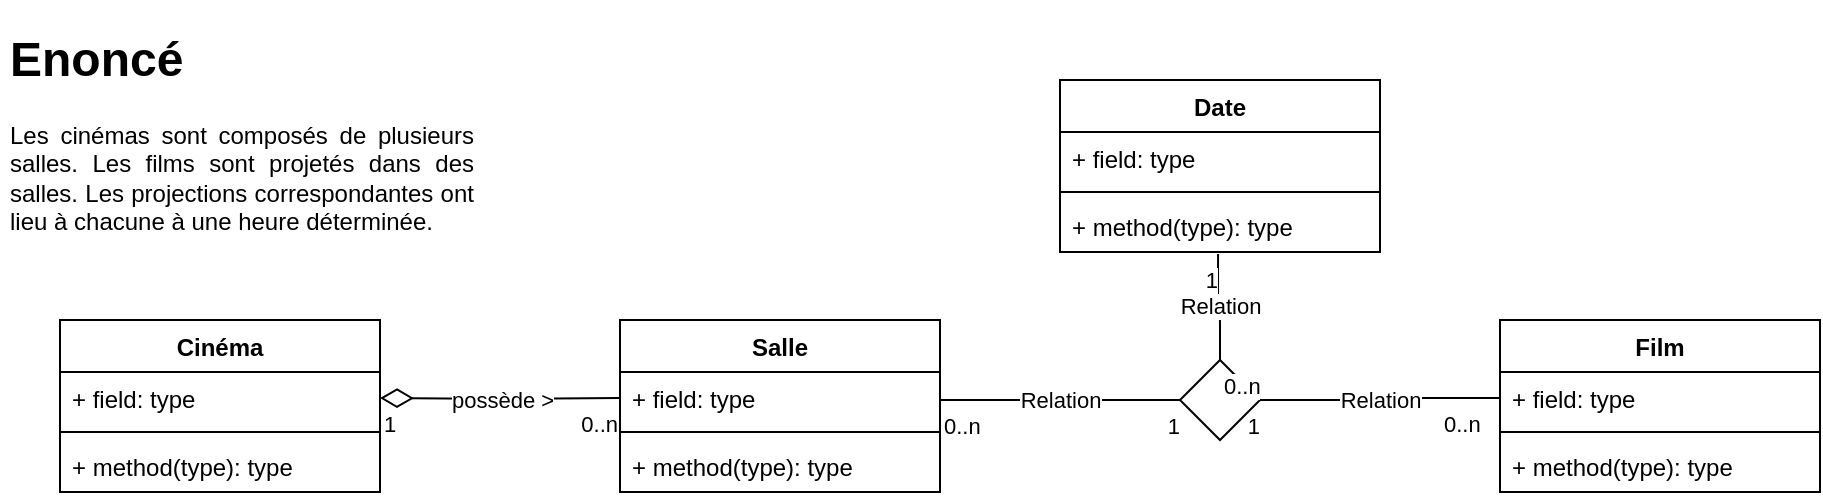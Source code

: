 <mxfile version="13.10.9" type="github">
  <diagram id="NFxC5zPbrpt9f5XWRU-4" name="Page-1">
    <mxGraphModel dx="1038" dy="575" grid="1" gridSize="10" guides="1" tooltips="1" connect="1" arrows="1" fold="1" page="1" pageScale="1" pageWidth="827" pageHeight="1169" math="0" shadow="0">
      <root>
        <mxCell id="0" />
        <mxCell id="1" parent="0" />
        <mxCell id="BptboQ15g9QgtaeplqdK-1" value="&lt;h1&gt;Enoncé&lt;/h1&gt;&lt;p align=&quot;justify&quot;&gt;Les cinémas sont composés de plusieurs salles. Les films sont projetés dans des salles. Les projections correspondantes ont lieu à chacune à une heure déterminée.&lt;/p&gt;" style="text;html=1;strokeColor=none;fillColor=none;spacing=5;spacingTop=-20;whiteSpace=wrap;overflow=hidden;rounded=0;" vertex="1" parent="1">
          <mxGeometry x="10" y="10" width="240" height="120" as="geometry" />
        </mxCell>
        <mxCell id="BptboQ15g9QgtaeplqdK-2" value="Cinéma" style="swimlane;fontStyle=1;align=center;verticalAlign=top;childLayout=stackLayout;horizontal=1;startSize=26;horizontalStack=0;resizeParent=1;resizeParentMax=0;resizeLast=0;collapsible=1;marginBottom=0;" vertex="1" parent="1">
          <mxGeometry x="40" y="160" width="160" height="86" as="geometry" />
        </mxCell>
        <mxCell id="BptboQ15g9QgtaeplqdK-3" value="+ field: type" style="text;strokeColor=none;fillColor=none;align=left;verticalAlign=top;spacingLeft=4;spacingRight=4;overflow=hidden;rotatable=0;points=[[0,0.5],[1,0.5]];portConstraint=eastwest;" vertex="1" parent="BptboQ15g9QgtaeplqdK-2">
          <mxGeometry y="26" width="160" height="26" as="geometry" />
        </mxCell>
        <mxCell id="BptboQ15g9QgtaeplqdK-4" value="" style="line;strokeWidth=1;fillColor=none;align=left;verticalAlign=middle;spacingTop=-1;spacingLeft=3;spacingRight=3;rotatable=0;labelPosition=right;points=[];portConstraint=eastwest;" vertex="1" parent="BptboQ15g9QgtaeplqdK-2">
          <mxGeometry y="52" width="160" height="8" as="geometry" />
        </mxCell>
        <mxCell id="BptboQ15g9QgtaeplqdK-5" value="+ method(type): type" style="text;strokeColor=none;fillColor=none;align=left;verticalAlign=top;spacingLeft=4;spacingRight=4;overflow=hidden;rotatable=0;points=[[0,0.5],[1,0.5]];portConstraint=eastwest;" vertex="1" parent="BptboQ15g9QgtaeplqdK-2">
          <mxGeometry y="60" width="160" height="26" as="geometry" />
        </mxCell>
        <mxCell id="BptboQ15g9QgtaeplqdK-6" value="Salle" style="swimlane;fontStyle=1;align=center;verticalAlign=top;childLayout=stackLayout;horizontal=1;startSize=26;horizontalStack=0;resizeParent=1;resizeParentMax=0;resizeLast=0;collapsible=1;marginBottom=0;" vertex="1" parent="1">
          <mxGeometry x="320" y="160" width="160" height="86" as="geometry" />
        </mxCell>
        <mxCell id="BptboQ15g9QgtaeplqdK-7" value="+ field: type" style="text;strokeColor=none;fillColor=none;align=left;verticalAlign=top;spacingLeft=4;spacingRight=4;overflow=hidden;rotatable=0;points=[[0,0.5],[1,0.5]];portConstraint=eastwest;" vertex="1" parent="BptboQ15g9QgtaeplqdK-6">
          <mxGeometry y="26" width="160" height="26" as="geometry" />
        </mxCell>
        <mxCell id="BptboQ15g9QgtaeplqdK-8" value="" style="line;strokeWidth=1;fillColor=none;align=left;verticalAlign=middle;spacingTop=-1;spacingLeft=3;spacingRight=3;rotatable=0;labelPosition=right;points=[];portConstraint=eastwest;" vertex="1" parent="BptboQ15g9QgtaeplqdK-6">
          <mxGeometry y="52" width="160" height="8" as="geometry" />
        </mxCell>
        <mxCell id="BptboQ15g9QgtaeplqdK-9" value="+ method(type): type" style="text;strokeColor=none;fillColor=none;align=left;verticalAlign=top;spacingLeft=4;spacingRight=4;overflow=hidden;rotatable=0;points=[[0,0.5],[1,0.5]];portConstraint=eastwest;" vertex="1" parent="BptboQ15g9QgtaeplqdK-6">
          <mxGeometry y="60" width="160" height="26" as="geometry" />
        </mxCell>
        <mxCell id="BptboQ15g9QgtaeplqdK-10" value="Film" style="swimlane;fontStyle=1;align=center;verticalAlign=top;childLayout=stackLayout;horizontal=1;startSize=26;horizontalStack=0;resizeParent=1;resizeParentMax=0;resizeLast=0;collapsible=1;marginBottom=0;" vertex="1" parent="1">
          <mxGeometry x="760" y="160" width="160" height="86" as="geometry" />
        </mxCell>
        <mxCell id="BptboQ15g9QgtaeplqdK-11" value="+ field: type" style="text;strokeColor=none;fillColor=none;align=left;verticalAlign=top;spacingLeft=4;spacingRight=4;overflow=hidden;rotatable=0;points=[[0,0.5],[1,0.5]];portConstraint=eastwest;" vertex="1" parent="BptboQ15g9QgtaeplqdK-10">
          <mxGeometry y="26" width="160" height="26" as="geometry" />
        </mxCell>
        <mxCell id="BptboQ15g9QgtaeplqdK-12" value="" style="line;strokeWidth=1;fillColor=none;align=left;verticalAlign=middle;spacingTop=-1;spacingLeft=3;spacingRight=3;rotatable=0;labelPosition=right;points=[];portConstraint=eastwest;" vertex="1" parent="BptboQ15g9QgtaeplqdK-10">
          <mxGeometry y="52" width="160" height="8" as="geometry" />
        </mxCell>
        <mxCell id="BptboQ15g9QgtaeplqdK-13" value="+ method(type): type" style="text;strokeColor=none;fillColor=none;align=left;verticalAlign=top;spacingLeft=4;spacingRight=4;overflow=hidden;rotatable=0;points=[[0,0.5],[1,0.5]];portConstraint=eastwest;" vertex="1" parent="BptboQ15g9QgtaeplqdK-10">
          <mxGeometry y="60" width="160" height="26" as="geometry" />
        </mxCell>
        <mxCell id="BptboQ15g9QgtaeplqdK-20" value="possède &amp;gt;" style="endArrow=none;html=1;endSize=12;startArrow=diamondThin;startSize=14;startFill=0;edgeStyle=orthogonalEdgeStyle;endFill=0;entryX=0;entryY=0.5;entryDx=0;entryDy=0;" edge="1" parent="1" target="BptboQ15g9QgtaeplqdK-7">
          <mxGeometry relative="1" as="geometry">
            <mxPoint x="200" y="199" as="sourcePoint" />
            <mxPoint x="360" y="202.5" as="targetPoint" />
          </mxGeometry>
        </mxCell>
        <mxCell id="BptboQ15g9QgtaeplqdK-21" value="1" style="edgeLabel;resizable=0;html=1;align=left;verticalAlign=top;" connectable="0" vertex="1" parent="BptboQ15g9QgtaeplqdK-20">
          <mxGeometry x="-1" relative="1" as="geometry" />
        </mxCell>
        <mxCell id="BptboQ15g9QgtaeplqdK-22" value="0..n" style="edgeLabel;resizable=0;html=1;align=right;verticalAlign=top;" connectable="0" vertex="1" parent="BptboQ15g9QgtaeplqdK-20">
          <mxGeometry x="1" relative="1" as="geometry" />
        </mxCell>
        <mxCell id="BptboQ15g9QgtaeplqdK-24" value="Date" style="swimlane;fontStyle=1;align=center;verticalAlign=top;childLayout=stackLayout;horizontal=1;startSize=26;horizontalStack=0;resizeParent=1;resizeParentMax=0;resizeLast=0;collapsible=1;marginBottom=0;" vertex="1" parent="1">
          <mxGeometry x="540" y="40" width="160" height="86" as="geometry" />
        </mxCell>
        <mxCell id="BptboQ15g9QgtaeplqdK-25" value="+ field: type" style="text;strokeColor=none;fillColor=none;align=left;verticalAlign=top;spacingLeft=4;spacingRight=4;overflow=hidden;rotatable=0;points=[[0,0.5],[1,0.5]];portConstraint=eastwest;" vertex="1" parent="BptboQ15g9QgtaeplqdK-24">
          <mxGeometry y="26" width="160" height="26" as="geometry" />
        </mxCell>
        <mxCell id="BptboQ15g9QgtaeplqdK-26" value="" style="line;strokeWidth=1;fillColor=none;align=left;verticalAlign=middle;spacingTop=-1;spacingLeft=3;spacingRight=3;rotatable=0;labelPosition=right;points=[];portConstraint=eastwest;" vertex="1" parent="BptboQ15g9QgtaeplqdK-24">
          <mxGeometry y="52" width="160" height="8" as="geometry" />
        </mxCell>
        <mxCell id="BptboQ15g9QgtaeplqdK-27" value="+ method(type): type" style="text;strokeColor=none;fillColor=none;align=left;verticalAlign=top;spacingLeft=4;spacingRight=4;overflow=hidden;rotatable=0;points=[[0,0.5],[1,0.5]];portConstraint=eastwest;" vertex="1" parent="BptboQ15g9QgtaeplqdK-24">
          <mxGeometry y="60" width="160" height="26" as="geometry" />
        </mxCell>
        <mxCell id="BptboQ15g9QgtaeplqdK-36" value="Relation" style="endArrow=none;html=1;endSize=12;startArrow=none;startSize=14;startFill=0;edgeStyle=orthogonalEdgeStyle;endFill=0;" edge="1" parent="1">
          <mxGeometry relative="1" as="geometry">
            <mxPoint x="480" y="200" as="sourcePoint" />
            <mxPoint x="600" y="200" as="targetPoint" />
          </mxGeometry>
        </mxCell>
        <mxCell id="BptboQ15g9QgtaeplqdK-37" value="0..n" style="edgeLabel;resizable=0;html=1;align=left;verticalAlign=top;" connectable="0" vertex="1" parent="BptboQ15g9QgtaeplqdK-36">
          <mxGeometry x="-1" relative="1" as="geometry" />
        </mxCell>
        <mxCell id="BptboQ15g9QgtaeplqdK-38" value="1" style="edgeLabel;resizable=0;html=1;align=right;verticalAlign=top;" connectable="0" vertex="1" parent="BptboQ15g9QgtaeplqdK-36">
          <mxGeometry x="1" relative="1" as="geometry" />
        </mxCell>
        <mxCell id="BptboQ15g9QgtaeplqdK-34" value="" style="rhombus;" vertex="1" parent="1">
          <mxGeometry x="600" y="180" width="40" height="40" as="geometry" />
        </mxCell>
        <mxCell id="BptboQ15g9QgtaeplqdK-49" value="Relation" style="endArrow=none;html=1;endSize=12;startArrow=none;startSize=14;startFill=0;edgeStyle=orthogonalEdgeStyle;exitX=0;exitY=0.5;exitDx=0;exitDy=0;endFill=0;" edge="1" parent="1" source="BptboQ15g9QgtaeplqdK-11" target="BptboQ15g9QgtaeplqdK-34">
          <mxGeometry relative="1" as="geometry">
            <mxPoint x="760" y="202.5" as="sourcePoint" />
            <mxPoint x="630" y="202.5" as="targetPoint" />
          </mxGeometry>
        </mxCell>
        <mxCell id="BptboQ15g9QgtaeplqdK-50" value="0..n" style="edgeLabel;resizable=0;html=1;align=left;verticalAlign=top;" connectable="0" vertex="1" parent="BptboQ15g9QgtaeplqdK-49">
          <mxGeometry x="-1" relative="1" as="geometry">
            <mxPoint x="-30" as="offset" />
          </mxGeometry>
        </mxCell>
        <mxCell id="BptboQ15g9QgtaeplqdK-51" value="1" style="edgeLabel;resizable=0;html=1;align=right;verticalAlign=top;" connectable="0" vertex="1" parent="BptboQ15g9QgtaeplqdK-49">
          <mxGeometry x="1" relative="1" as="geometry" />
        </mxCell>
        <mxCell id="BptboQ15g9QgtaeplqdK-52" value="Relation" style="endArrow=none;html=1;endSize=12;startArrow=none;startSize=14;startFill=0;edgeStyle=orthogonalEdgeStyle;entryX=0.494;entryY=1.038;entryDx=0;entryDy=0;entryPerimeter=0;exitX=0.5;exitY=0;exitDx=0;exitDy=0;endFill=0;" edge="1" parent="1" source="BptboQ15g9QgtaeplqdK-34" target="BptboQ15g9QgtaeplqdK-27">
          <mxGeometry relative="1" as="geometry">
            <mxPoint x="470" y="310" as="sourcePoint" />
            <mxPoint x="590" y="310" as="targetPoint" />
          </mxGeometry>
        </mxCell>
        <mxCell id="BptboQ15g9QgtaeplqdK-53" value="0..n" style="edgeLabel;resizable=0;html=1;align=left;verticalAlign=top;" connectable="0" vertex="1" parent="BptboQ15g9QgtaeplqdK-52">
          <mxGeometry x="-1" relative="1" as="geometry" />
        </mxCell>
        <mxCell id="BptboQ15g9QgtaeplqdK-54" value="1" style="edgeLabel;resizable=0;html=1;align=right;verticalAlign=top;" connectable="0" vertex="1" parent="BptboQ15g9QgtaeplqdK-52">
          <mxGeometry x="1" relative="1" as="geometry" />
        </mxCell>
      </root>
    </mxGraphModel>
  </diagram>
</mxfile>
